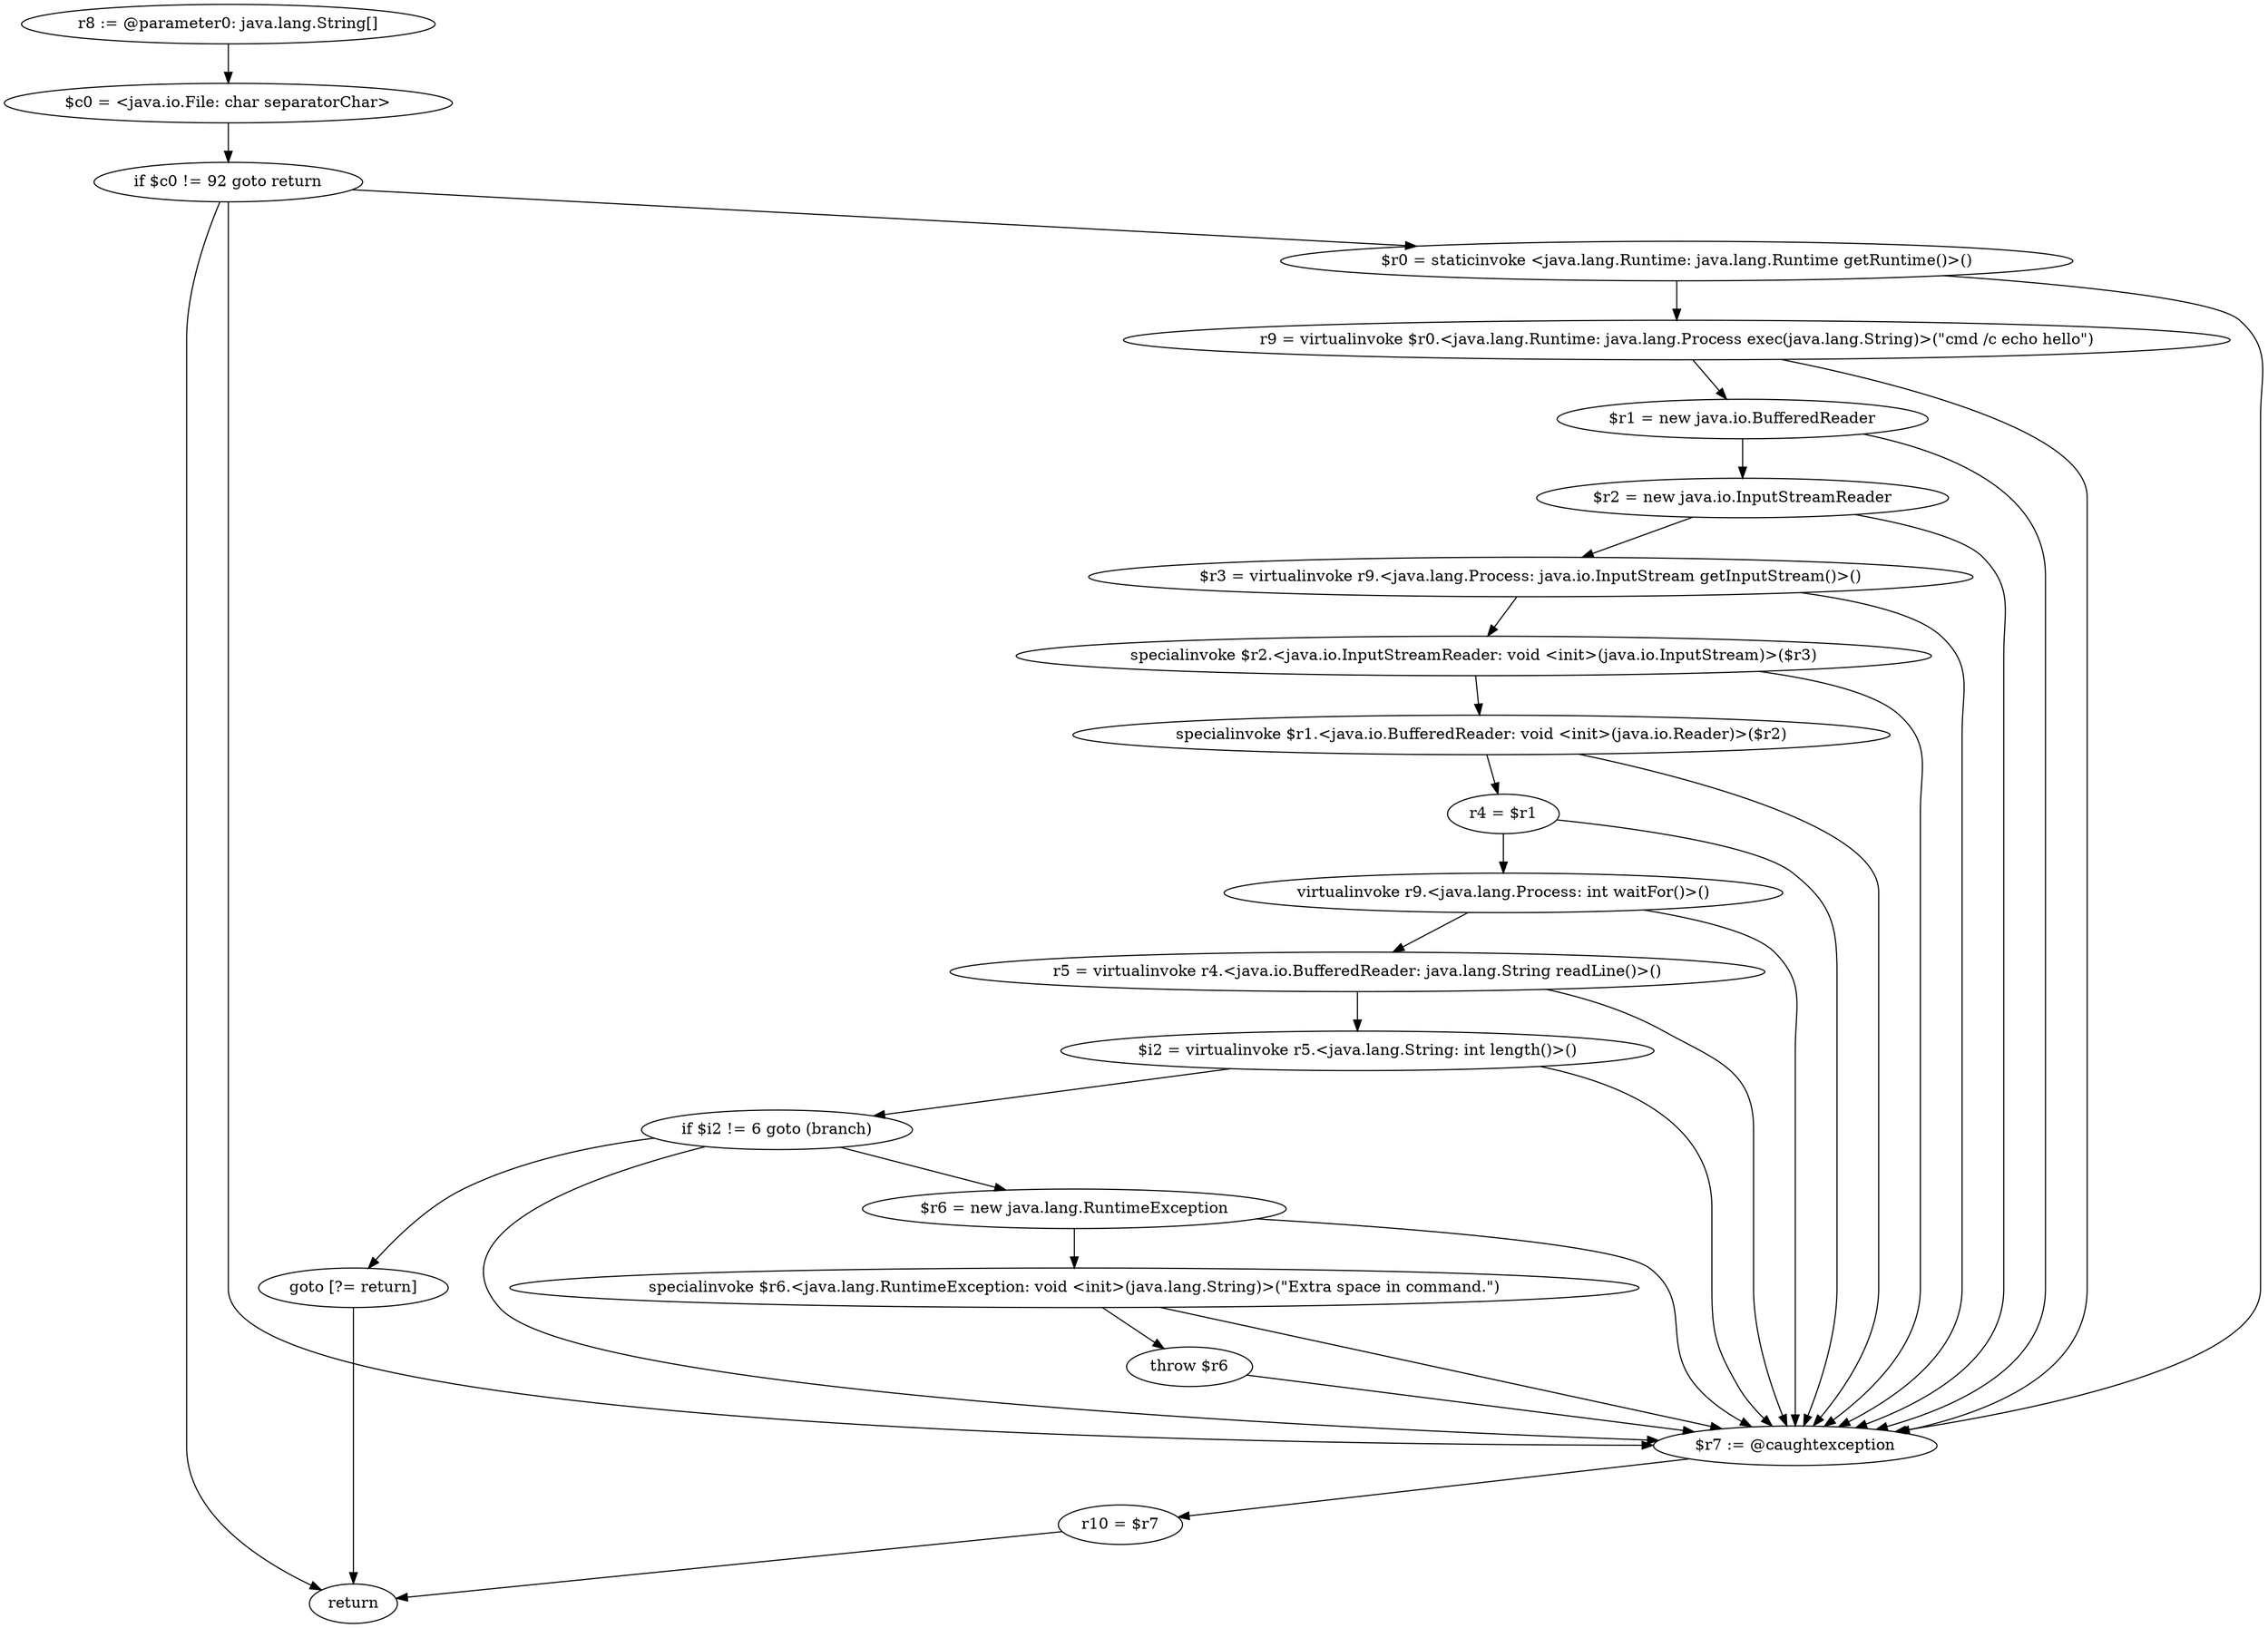 digraph "unitGraph" {
    "r8 := @parameter0: java.lang.String[]"
    "$c0 = <java.io.File: char separatorChar>"
    "if $c0 != 92 goto return"
    "$r0 = staticinvoke <java.lang.Runtime: java.lang.Runtime getRuntime()>()"
    "r9 = virtualinvoke $r0.<java.lang.Runtime: java.lang.Process exec(java.lang.String)>(\"cmd /c echo hello\")"
    "$r1 = new java.io.BufferedReader"
    "$r2 = new java.io.InputStreamReader"
    "$r3 = virtualinvoke r9.<java.lang.Process: java.io.InputStream getInputStream()>()"
    "specialinvoke $r2.<java.io.InputStreamReader: void <init>(java.io.InputStream)>($r3)"
    "specialinvoke $r1.<java.io.BufferedReader: void <init>(java.io.Reader)>($r2)"
    "r4 = $r1"
    "virtualinvoke r9.<java.lang.Process: int waitFor()>()"
    "r5 = virtualinvoke r4.<java.io.BufferedReader: java.lang.String readLine()>()"
    "$i2 = virtualinvoke r5.<java.lang.String: int length()>()"
    "if $i2 != 6 goto (branch)"
    "$r6 = new java.lang.RuntimeException"
    "specialinvoke $r6.<java.lang.RuntimeException: void <init>(java.lang.String)>(\"Extra space in command.\")"
    "throw $r6"
    "goto [?= return]"
    "$r7 := @caughtexception"
    "r10 = $r7"
    "return"
    "r8 := @parameter0: java.lang.String[]"->"$c0 = <java.io.File: char separatorChar>";
    "$c0 = <java.io.File: char separatorChar>"->"if $c0 != 92 goto return";
    "if $c0 != 92 goto return"->"$r0 = staticinvoke <java.lang.Runtime: java.lang.Runtime getRuntime()>()";
    "if $c0 != 92 goto return"->"return";
    "if $c0 != 92 goto return"->"$r7 := @caughtexception";
    "$r0 = staticinvoke <java.lang.Runtime: java.lang.Runtime getRuntime()>()"->"r9 = virtualinvoke $r0.<java.lang.Runtime: java.lang.Process exec(java.lang.String)>(\"cmd /c echo hello\")";
    "$r0 = staticinvoke <java.lang.Runtime: java.lang.Runtime getRuntime()>()"->"$r7 := @caughtexception";
    "r9 = virtualinvoke $r0.<java.lang.Runtime: java.lang.Process exec(java.lang.String)>(\"cmd /c echo hello\")"->"$r1 = new java.io.BufferedReader";
    "r9 = virtualinvoke $r0.<java.lang.Runtime: java.lang.Process exec(java.lang.String)>(\"cmd /c echo hello\")"->"$r7 := @caughtexception";
    "$r1 = new java.io.BufferedReader"->"$r2 = new java.io.InputStreamReader";
    "$r1 = new java.io.BufferedReader"->"$r7 := @caughtexception";
    "$r2 = new java.io.InputStreamReader"->"$r3 = virtualinvoke r9.<java.lang.Process: java.io.InputStream getInputStream()>()";
    "$r2 = new java.io.InputStreamReader"->"$r7 := @caughtexception";
    "$r3 = virtualinvoke r9.<java.lang.Process: java.io.InputStream getInputStream()>()"->"specialinvoke $r2.<java.io.InputStreamReader: void <init>(java.io.InputStream)>($r3)";
    "$r3 = virtualinvoke r9.<java.lang.Process: java.io.InputStream getInputStream()>()"->"$r7 := @caughtexception";
    "specialinvoke $r2.<java.io.InputStreamReader: void <init>(java.io.InputStream)>($r3)"->"specialinvoke $r1.<java.io.BufferedReader: void <init>(java.io.Reader)>($r2)";
    "specialinvoke $r2.<java.io.InputStreamReader: void <init>(java.io.InputStream)>($r3)"->"$r7 := @caughtexception";
    "specialinvoke $r1.<java.io.BufferedReader: void <init>(java.io.Reader)>($r2)"->"r4 = $r1";
    "specialinvoke $r1.<java.io.BufferedReader: void <init>(java.io.Reader)>($r2)"->"$r7 := @caughtexception";
    "r4 = $r1"->"virtualinvoke r9.<java.lang.Process: int waitFor()>()";
    "r4 = $r1"->"$r7 := @caughtexception";
    "virtualinvoke r9.<java.lang.Process: int waitFor()>()"->"r5 = virtualinvoke r4.<java.io.BufferedReader: java.lang.String readLine()>()";
    "virtualinvoke r9.<java.lang.Process: int waitFor()>()"->"$r7 := @caughtexception";
    "r5 = virtualinvoke r4.<java.io.BufferedReader: java.lang.String readLine()>()"->"$i2 = virtualinvoke r5.<java.lang.String: int length()>()";
    "r5 = virtualinvoke r4.<java.io.BufferedReader: java.lang.String readLine()>()"->"$r7 := @caughtexception";
    "$i2 = virtualinvoke r5.<java.lang.String: int length()>()"->"if $i2 != 6 goto (branch)";
    "$i2 = virtualinvoke r5.<java.lang.String: int length()>()"->"$r7 := @caughtexception";
    "if $i2 != 6 goto (branch)"->"$r6 = new java.lang.RuntimeException";
    "if $i2 != 6 goto (branch)"->"goto [?= return]";
    "if $i2 != 6 goto (branch)"->"$r7 := @caughtexception";
    "$r6 = new java.lang.RuntimeException"->"specialinvoke $r6.<java.lang.RuntimeException: void <init>(java.lang.String)>(\"Extra space in command.\")";
    "$r6 = new java.lang.RuntimeException"->"$r7 := @caughtexception";
    "specialinvoke $r6.<java.lang.RuntimeException: void <init>(java.lang.String)>(\"Extra space in command.\")"->"throw $r6";
    "specialinvoke $r6.<java.lang.RuntimeException: void <init>(java.lang.String)>(\"Extra space in command.\")"->"$r7 := @caughtexception";
    "throw $r6"->"$r7 := @caughtexception";
    "goto [?= return]"->"return";
    "$r7 := @caughtexception"->"r10 = $r7";
    "r10 = $r7"->"return";
}
